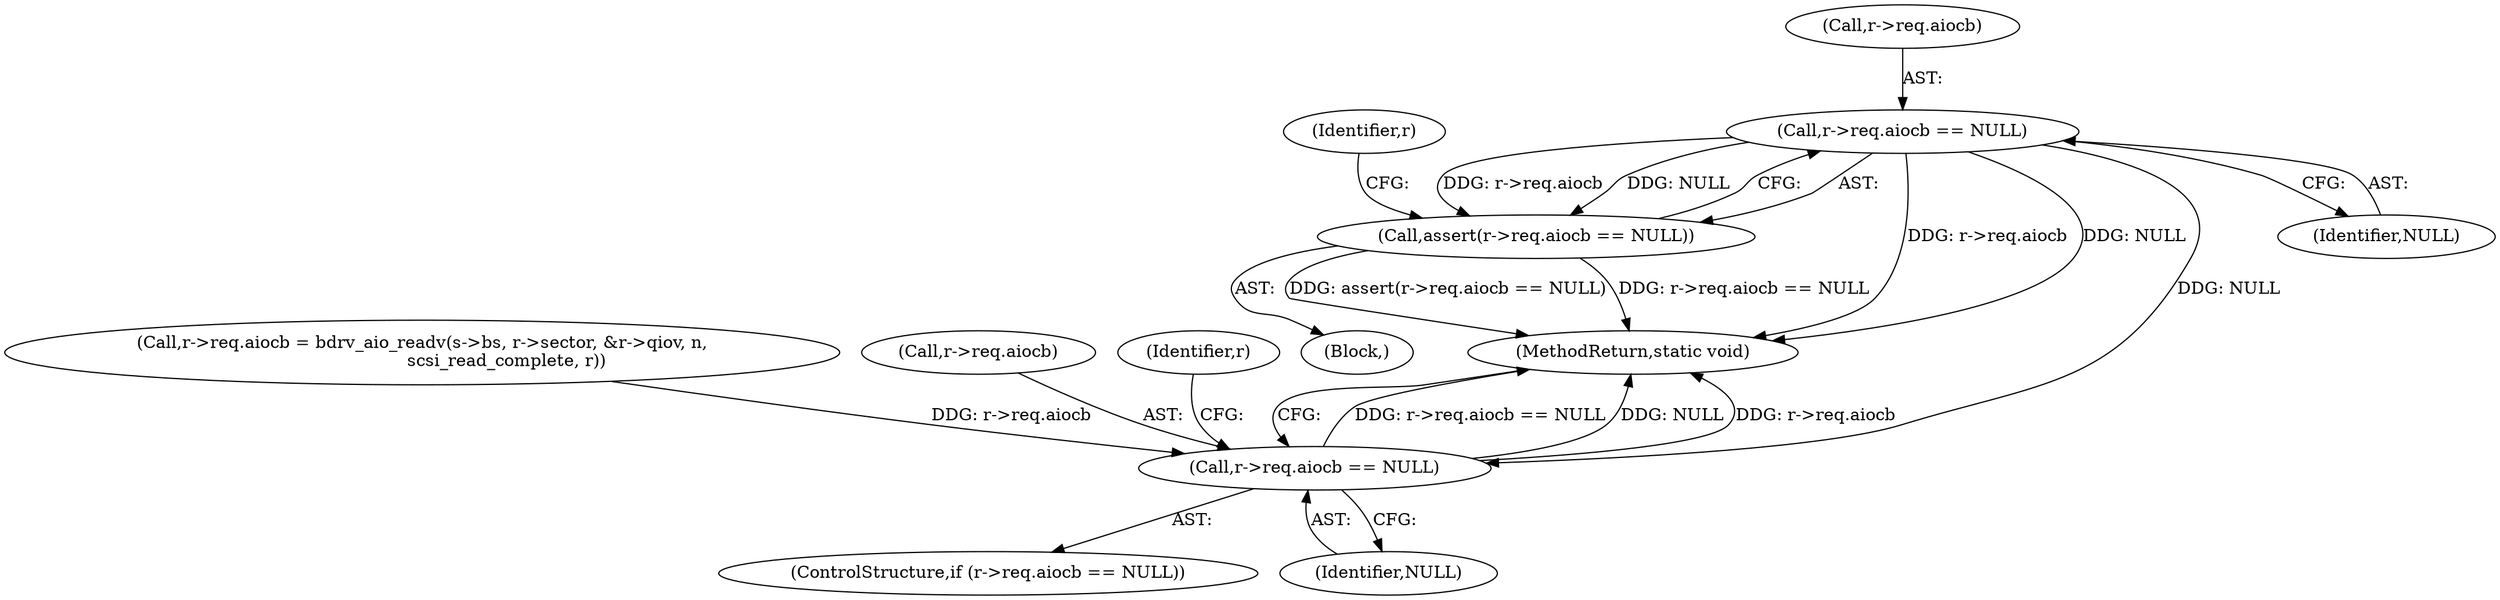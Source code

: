 digraph "0_qemu_103b40f51e4012b3b0ad20f615562a1806d7f49a_0@pointer" {
"1000177" [label="(Call,r->req.aiocb == NULL)"];
"1000176" [label="(Call,assert(r->req.aiocb == NULL))"];
"1000248" [label="(Call,r->req.aiocb == NULL)"];
"1000227" [label="(Call,r->req.aiocb = bdrv_aio_readv(s->bs, r->sector, &r->qiov, n,\n                               scsi_read_complete, r))"];
"1000248" [label="(Call,r->req.aiocb == NULL)"];
"1000177" [label="(Call,r->req.aiocb == NULL)"];
"1000189" [label="(Identifier,r)"];
"1000176" [label="(Call,assert(r->req.aiocb == NULL))"];
"1000247" [label="(ControlStructure,if (r->req.aiocb == NULL))"];
"1000249" [label="(Call,r->req.aiocb)"];
"1000254" [label="(Identifier,NULL)"];
"1000257" [label="(Identifier,r)"];
"1000260" [label="(MethodReturn,static void)"];
"1000104" [label="(Block,)"];
"1000183" [label="(Identifier,NULL)"];
"1000178" [label="(Call,r->req.aiocb)"];
"1000177" -> "1000176"  [label="AST: "];
"1000177" -> "1000183"  [label="CFG: "];
"1000178" -> "1000177"  [label="AST: "];
"1000183" -> "1000177"  [label="AST: "];
"1000176" -> "1000177"  [label="CFG: "];
"1000177" -> "1000260"  [label="DDG: r->req.aiocb"];
"1000177" -> "1000260"  [label="DDG: NULL"];
"1000177" -> "1000176"  [label="DDG: r->req.aiocb"];
"1000177" -> "1000176"  [label="DDG: NULL"];
"1000177" -> "1000248"  [label="DDG: NULL"];
"1000176" -> "1000104"  [label="AST: "];
"1000189" -> "1000176"  [label="CFG: "];
"1000176" -> "1000260"  [label="DDG: assert(r->req.aiocb == NULL)"];
"1000176" -> "1000260"  [label="DDG: r->req.aiocb == NULL"];
"1000248" -> "1000247"  [label="AST: "];
"1000248" -> "1000254"  [label="CFG: "];
"1000249" -> "1000248"  [label="AST: "];
"1000254" -> "1000248"  [label="AST: "];
"1000257" -> "1000248"  [label="CFG: "];
"1000260" -> "1000248"  [label="CFG: "];
"1000248" -> "1000260"  [label="DDG: r->req.aiocb == NULL"];
"1000248" -> "1000260"  [label="DDG: NULL"];
"1000248" -> "1000260"  [label="DDG: r->req.aiocb"];
"1000227" -> "1000248"  [label="DDG: r->req.aiocb"];
}
